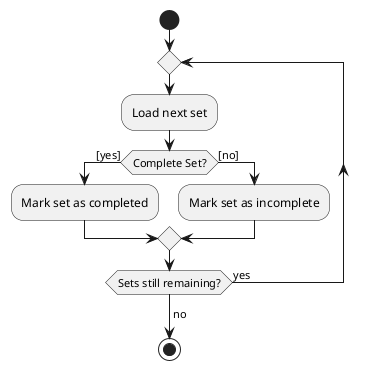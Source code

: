 @startuml
start
':Start Session;

'Since the beta syntax does not support placing the condition outside the
'diamond we place it as the true branch instead.

repeat
:Load next set;
    if (Complete Set?) then ([yes])
        :Mark set as completed;
    else ([no])
        :Mark set as incomplete;
endif

repeat while (Sets still remaining?) is (yes)
->no;
stop
@enduml
